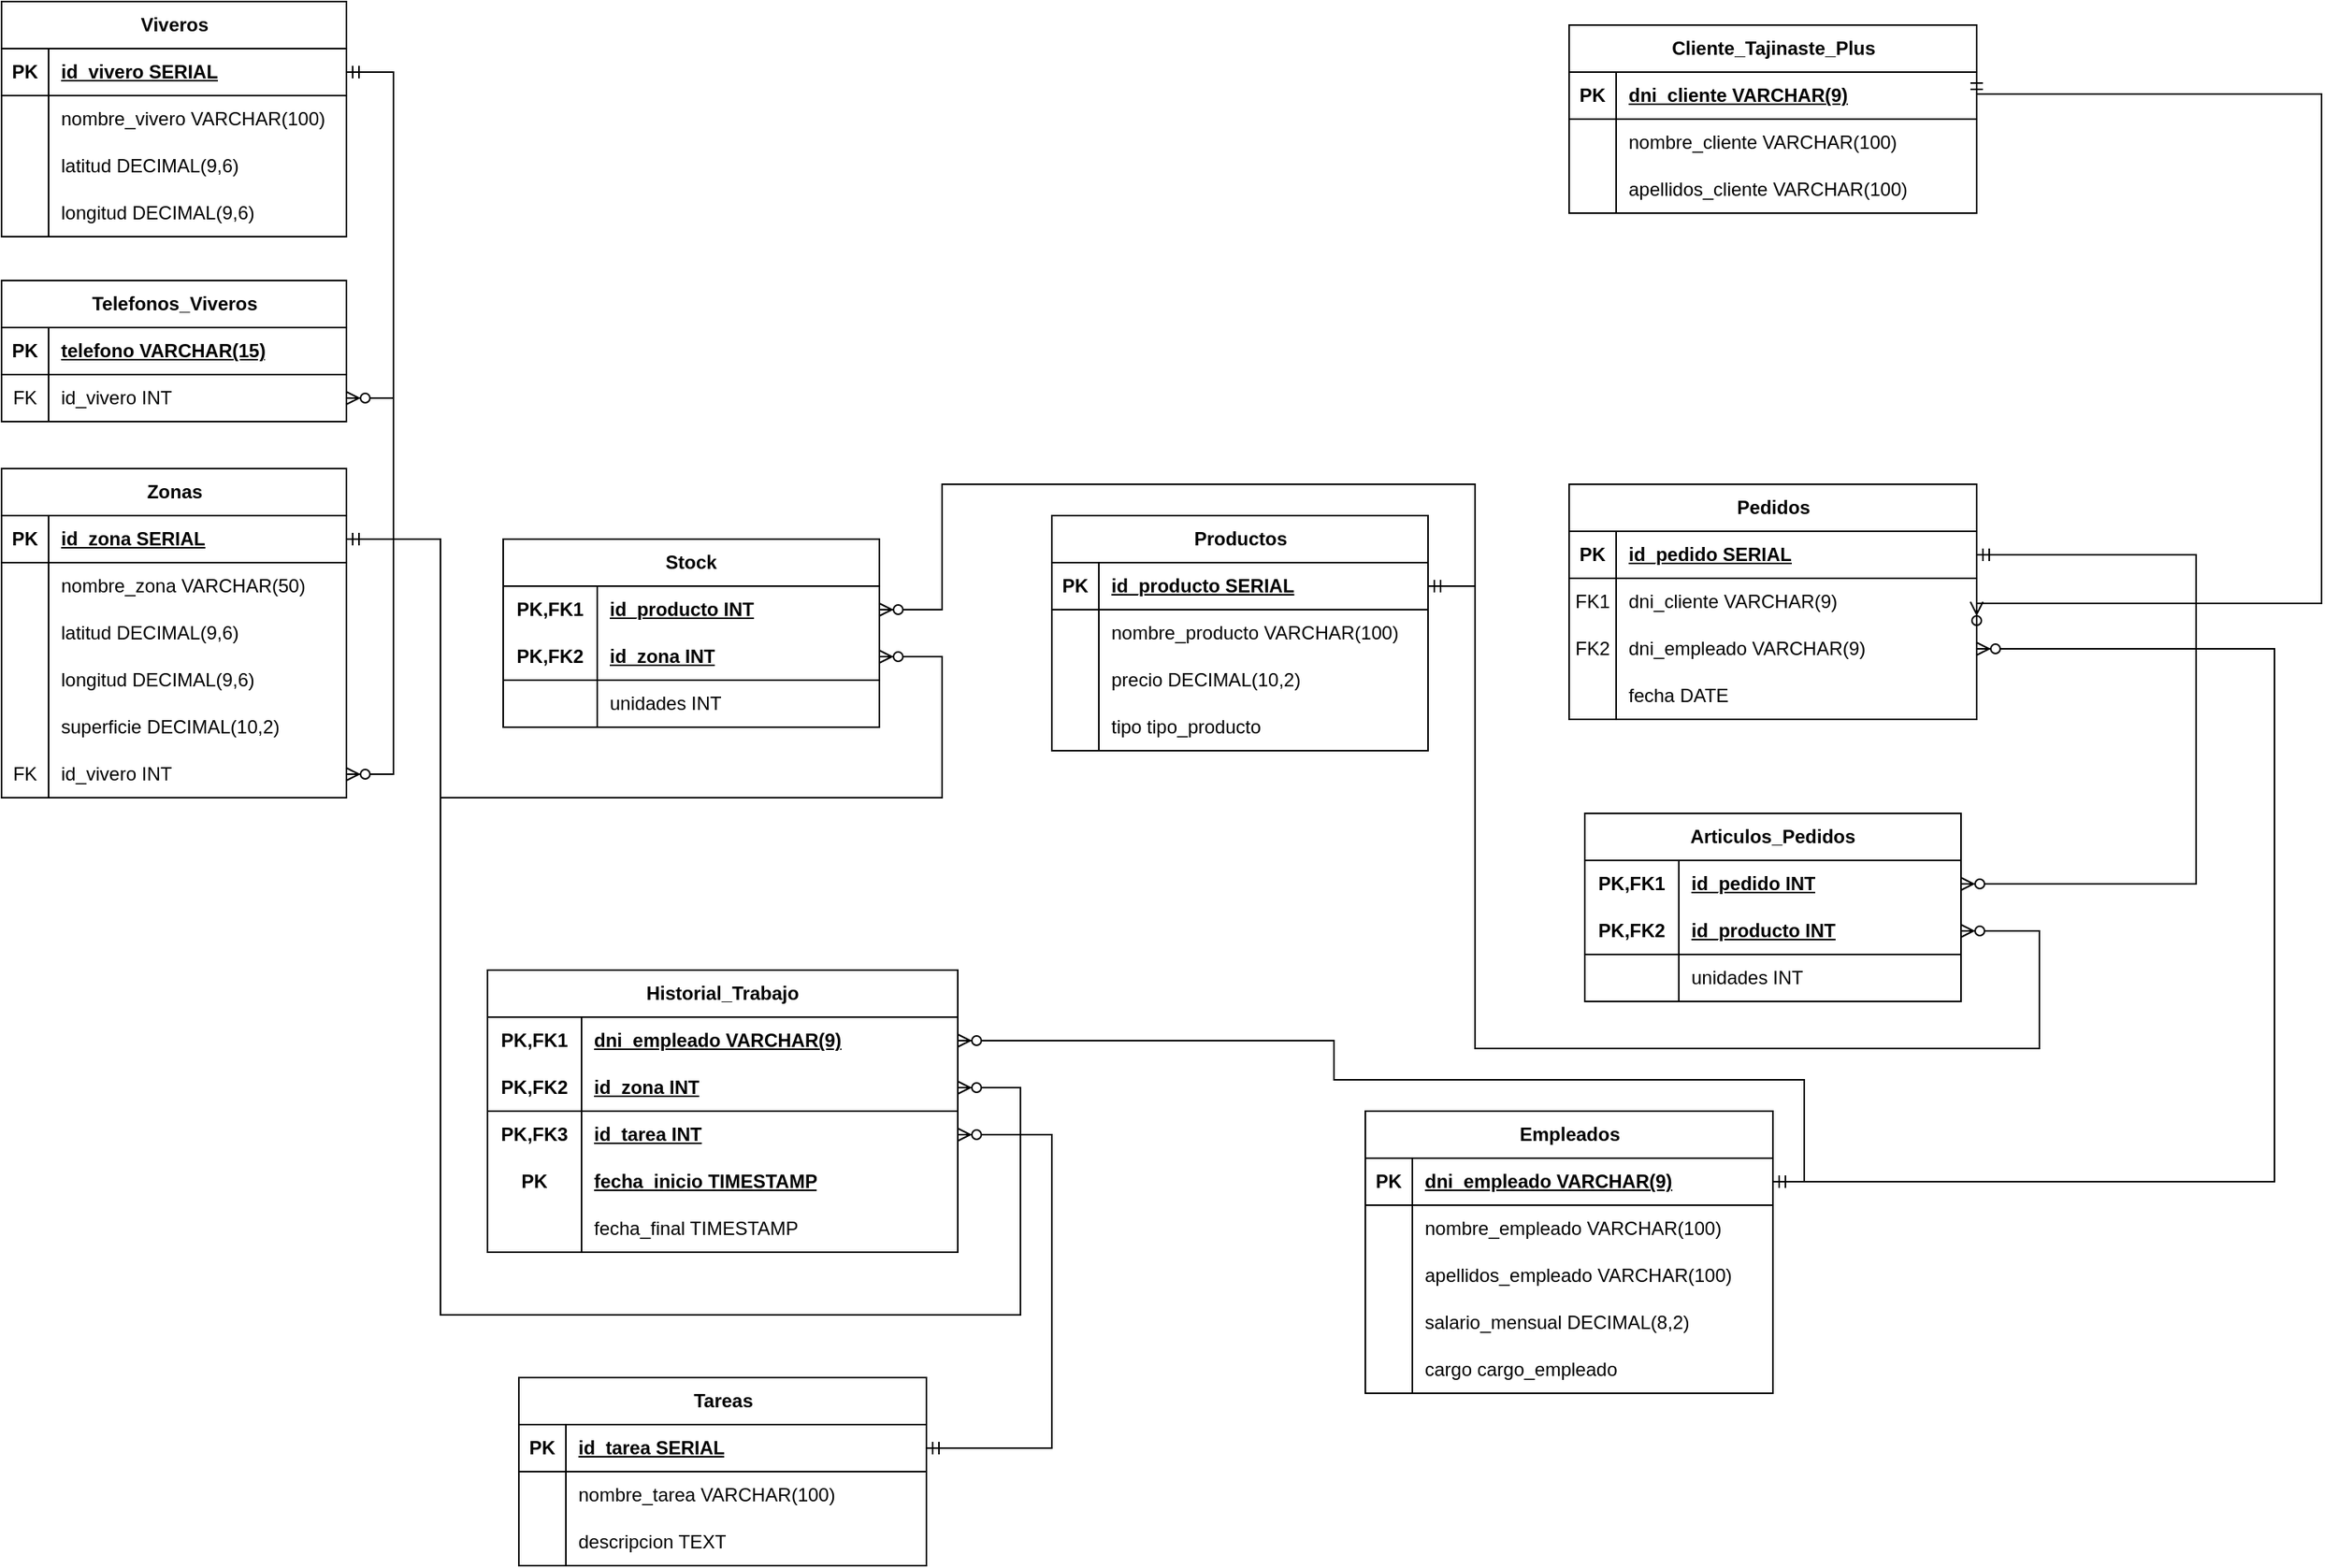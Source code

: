 <mxfile version="28.2.7">
  <diagram name="Página-1" id="zS-LnyCJ0_whnENrCDSi">
    <mxGraphModel grid="1" page="1" gridSize="10" guides="1" tooltips="1" connect="1" arrows="1" fold="1" pageScale="1" pageWidth="827" pageHeight="1169" math="0" shadow="0">
      <root>
        <mxCell id="0" />
        <mxCell id="1" parent="0" />
        <mxCell id="tOUHjwjQaw1BBxukbvF0-1" value="Viveros" style="shape=table;startSize=30;container=1;collapsible=1;childLayout=tableLayout;fixedRows=1;rowLines=0;fontStyle=1;align=center;resizeLast=1;html=1;" vertex="1" parent="1">
          <mxGeometry x="20" y="52" width="220" height="150" as="geometry" />
        </mxCell>
        <mxCell id="tOUHjwjQaw1BBxukbvF0-2" value="" style="shape=tableRow;horizontal=0;startSize=0;swimlaneHead=0;swimlaneBody=0;fillColor=none;collapsible=0;dropTarget=0;points=[[0,0.5],[1,0.5]];portConstraint=eastwest;top=0;left=0;right=0;bottom=1;" vertex="1" parent="tOUHjwjQaw1BBxukbvF0-1">
          <mxGeometry y="30" width="220" height="30" as="geometry" />
        </mxCell>
        <mxCell id="tOUHjwjQaw1BBxukbvF0-3" value="PK" style="shape=partialRectangle;connectable=0;fillColor=none;top=0;left=0;bottom=0;right=0;fontStyle=1;overflow=hidden;whiteSpace=wrap;html=1;" vertex="1" parent="tOUHjwjQaw1BBxukbvF0-2">
          <mxGeometry width="30" height="30" as="geometry">
            <mxRectangle width="30" height="30" as="alternateBounds" />
          </mxGeometry>
        </mxCell>
        <mxCell id="tOUHjwjQaw1BBxukbvF0-4" value="id_vivero&amp;nbsp;SERIAL" style="shape=partialRectangle;connectable=0;fillColor=none;top=0;left=0;bottom=0;right=0;align=left;spacingLeft=6;fontStyle=5;overflow=hidden;whiteSpace=wrap;html=1;" vertex="1" parent="tOUHjwjQaw1BBxukbvF0-2">
          <mxGeometry x="30" width="190" height="30" as="geometry">
            <mxRectangle width="190" height="30" as="alternateBounds" />
          </mxGeometry>
        </mxCell>
        <mxCell id="tOUHjwjQaw1BBxukbvF0-5" value="" style="shape=tableRow;horizontal=0;startSize=0;swimlaneHead=0;swimlaneBody=0;fillColor=none;collapsible=0;dropTarget=0;points=[[0,0.5],[1,0.5]];portConstraint=eastwest;top=0;left=0;right=0;bottom=0;" vertex="1" parent="tOUHjwjQaw1BBxukbvF0-1">
          <mxGeometry y="60" width="220" height="30" as="geometry" />
        </mxCell>
        <mxCell id="tOUHjwjQaw1BBxukbvF0-6" value="" style="shape=partialRectangle;connectable=0;fillColor=none;top=0;left=0;bottom=0;right=0;editable=1;overflow=hidden;whiteSpace=wrap;html=1;" vertex="1" parent="tOUHjwjQaw1BBxukbvF0-5">
          <mxGeometry width="30" height="30" as="geometry">
            <mxRectangle width="30" height="30" as="alternateBounds" />
          </mxGeometry>
        </mxCell>
        <mxCell id="tOUHjwjQaw1BBxukbvF0-7" value="nombre_vivero VARCHAR(100)" style="shape=partialRectangle;connectable=0;fillColor=none;top=0;left=0;bottom=0;right=0;align=left;spacingLeft=6;overflow=hidden;whiteSpace=wrap;html=1;" vertex="1" parent="tOUHjwjQaw1BBxukbvF0-5">
          <mxGeometry x="30" width="190" height="30" as="geometry">
            <mxRectangle width="190" height="30" as="alternateBounds" />
          </mxGeometry>
        </mxCell>
        <mxCell id="tOUHjwjQaw1BBxukbvF0-8" value="" style="shape=tableRow;horizontal=0;startSize=0;swimlaneHead=0;swimlaneBody=0;fillColor=none;collapsible=0;dropTarget=0;points=[[0,0.5],[1,0.5]];portConstraint=eastwest;top=0;left=0;right=0;bottom=0;" vertex="1" parent="tOUHjwjQaw1BBxukbvF0-1">
          <mxGeometry y="90" width="220" height="30" as="geometry" />
        </mxCell>
        <mxCell id="tOUHjwjQaw1BBxukbvF0-9" value="" style="shape=partialRectangle;connectable=0;fillColor=none;top=0;left=0;bottom=0;right=0;editable=1;overflow=hidden;whiteSpace=wrap;html=1;" vertex="1" parent="tOUHjwjQaw1BBxukbvF0-8">
          <mxGeometry width="30" height="30" as="geometry">
            <mxRectangle width="30" height="30" as="alternateBounds" />
          </mxGeometry>
        </mxCell>
        <mxCell id="tOUHjwjQaw1BBxukbvF0-10" value="latitud DECIMAL(9,6)" style="shape=partialRectangle;connectable=0;fillColor=none;top=0;left=0;bottom=0;right=0;align=left;spacingLeft=6;overflow=hidden;whiteSpace=wrap;html=1;" vertex="1" parent="tOUHjwjQaw1BBxukbvF0-8">
          <mxGeometry x="30" width="190" height="30" as="geometry">
            <mxRectangle width="190" height="30" as="alternateBounds" />
          </mxGeometry>
        </mxCell>
        <mxCell id="tOUHjwjQaw1BBxukbvF0-11" value="" style="shape=tableRow;horizontal=0;startSize=0;swimlaneHead=0;swimlaneBody=0;fillColor=none;collapsible=0;dropTarget=0;points=[[0,0.5],[1,0.5]];portConstraint=eastwest;top=0;left=0;right=0;bottom=0;" vertex="1" parent="tOUHjwjQaw1BBxukbvF0-1">
          <mxGeometry y="120" width="220" height="30" as="geometry" />
        </mxCell>
        <mxCell id="tOUHjwjQaw1BBxukbvF0-12" value="" style="shape=partialRectangle;connectable=0;fillColor=none;top=0;left=0;bottom=0;right=0;editable=1;overflow=hidden;whiteSpace=wrap;html=1;" vertex="1" parent="tOUHjwjQaw1BBxukbvF0-11">
          <mxGeometry width="30" height="30" as="geometry">
            <mxRectangle width="30" height="30" as="alternateBounds" />
          </mxGeometry>
        </mxCell>
        <mxCell id="tOUHjwjQaw1BBxukbvF0-13" value="longitud DECIMAL(9,6)" style="shape=partialRectangle;connectable=0;fillColor=none;top=0;left=0;bottom=0;right=0;align=left;spacingLeft=6;overflow=hidden;whiteSpace=wrap;html=1;" vertex="1" parent="tOUHjwjQaw1BBxukbvF0-11">
          <mxGeometry x="30" width="190" height="30" as="geometry">
            <mxRectangle width="190" height="30" as="alternateBounds" />
          </mxGeometry>
        </mxCell>
        <mxCell id="tOUHjwjQaw1BBxukbvF0-29" value="Telefonos_Viveros" style="shape=table;startSize=30;container=1;collapsible=1;childLayout=tableLayout;fixedRows=1;rowLines=0;fontStyle=1;align=center;resizeLast=1;html=1;" vertex="1" parent="1">
          <mxGeometry x="20" y="230" width="220" height="90" as="geometry" />
        </mxCell>
        <mxCell id="tOUHjwjQaw1BBxukbvF0-30" value="" style="shape=tableRow;horizontal=0;startSize=0;swimlaneHead=0;swimlaneBody=0;fillColor=none;collapsible=0;dropTarget=0;points=[[0,0.5],[1,0.5]];portConstraint=eastwest;top=0;left=0;right=0;bottom=1;" vertex="1" parent="tOUHjwjQaw1BBxukbvF0-29">
          <mxGeometry y="30" width="220" height="30" as="geometry" />
        </mxCell>
        <mxCell id="tOUHjwjQaw1BBxukbvF0-31" value="PK" style="shape=partialRectangle;connectable=0;fillColor=none;top=0;left=0;bottom=0;right=0;fontStyle=1;overflow=hidden;whiteSpace=wrap;html=1;" vertex="1" parent="tOUHjwjQaw1BBxukbvF0-30">
          <mxGeometry width="30" height="30" as="geometry">
            <mxRectangle width="30" height="30" as="alternateBounds" />
          </mxGeometry>
        </mxCell>
        <mxCell id="tOUHjwjQaw1BBxukbvF0-32" value="telefono VARCHAR(15)" style="shape=partialRectangle;connectable=0;fillColor=none;top=0;left=0;bottom=0;right=0;align=left;spacingLeft=6;fontStyle=5;overflow=hidden;whiteSpace=wrap;html=1;" vertex="1" parent="tOUHjwjQaw1BBxukbvF0-30">
          <mxGeometry x="30" width="190" height="30" as="geometry">
            <mxRectangle width="190" height="30" as="alternateBounds" />
          </mxGeometry>
        </mxCell>
        <mxCell id="tOUHjwjQaw1BBxukbvF0-33" value="" style="shape=tableRow;horizontal=0;startSize=0;swimlaneHead=0;swimlaneBody=0;fillColor=none;collapsible=0;dropTarget=0;points=[[0,0.5],[1,0.5]];portConstraint=eastwest;top=0;left=0;right=0;bottom=0;" vertex="1" parent="tOUHjwjQaw1BBxukbvF0-29">
          <mxGeometry y="60" width="220" height="30" as="geometry" />
        </mxCell>
        <mxCell id="tOUHjwjQaw1BBxukbvF0-34" value="FK" style="shape=partialRectangle;connectable=0;fillColor=none;top=0;left=0;bottom=0;right=0;editable=1;overflow=hidden;whiteSpace=wrap;html=1;" vertex="1" parent="tOUHjwjQaw1BBxukbvF0-33">
          <mxGeometry width="30" height="30" as="geometry">
            <mxRectangle width="30" height="30" as="alternateBounds" />
          </mxGeometry>
        </mxCell>
        <mxCell id="tOUHjwjQaw1BBxukbvF0-35" value="id_vivero INT" style="shape=partialRectangle;connectable=0;fillColor=none;top=0;left=0;bottom=0;right=0;align=left;spacingLeft=6;overflow=hidden;whiteSpace=wrap;html=1;" vertex="1" parent="tOUHjwjQaw1BBxukbvF0-33">
          <mxGeometry x="30" width="190" height="30" as="geometry">
            <mxRectangle width="190" height="30" as="alternateBounds" />
          </mxGeometry>
        </mxCell>
        <mxCell id="tOUHjwjQaw1BBxukbvF0-42" value="" style="edgeStyle=entityRelationEdgeStyle;fontSize=12;html=1;endArrow=ERzeroToMany;startArrow=ERmandOne;rounded=0;exitX=1;exitY=0.5;exitDx=0;exitDy=0;entryX=1;entryY=0.5;entryDx=0;entryDy=0;" edge="1" parent="1" source="tOUHjwjQaw1BBxukbvF0-2" target="tOUHjwjQaw1BBxukbvF0-33">
          <mxGeometry width="100" height="100" relative="1" as="geometry">
            <mxPoint x="280" y="170" as="sourcePoint" />
            <mxPoint x="490" y="350" as="targetPoint" />
          </mxGeometry>
        </mxCell>
        <mxCell id="tOUHjwjQaw1BBxukbvF0-43" value="Zonas" style="shape=table;startSize=30;container=1;collapsible=1;childLayout=tableLayout;fixedRows=1;rowLines=0;fontStyle=1;align=center;resizeLast=1;html=1;" vertex="1" parent="1">
          <mxGeometry x="20" y="350" width="220" height="210" as="geometry" />
        </mxCell>
        <mxCell id="tOUHjwjQaw1BBxukbvF0-44" value="" style="shape=tableRow;horizontal=0;startSize=0;swimlaneHead=0;swimlaneBody=0;fillColor=none;collapsible=0;dropTarget=0;points=[[0,0.5],[1,0.5]];portConstraint=eastwest;top=0;left=0;right=0;bottom=1;" vertex="1" parent="tOUHjwjQaw1BBxukbvF0-43">
          <mxGeometry y="30" width="220" height="30" as="geometry" />
        </mxCell>
        <mxCell id="tOUHjwjQaw1BBxukbvF0-45" value="PK" style="shape=partialRectangle;connectable=0;fillColor=none;top=0;left=0;bottom=0;right=0;fontStyle=1;overflow=hidden;whiteSpace=wrap;html=1;" vertex="1" parent="tOUHjwjQaw1BBxukbvF0-44">
          <mxGeometry width="30" height="30" as="geometry">
            <mxRectangle width="30" height="30" as="alternateBounds" />
          </mxGeometry>
        </mxCell>
        <mxCell id="tOUHjwjQaw1BBxukbvF0-46" value="id_zona SERIAL" style="shape=partialRectangle;connectable=0;fillColor=none;top=0;left=0;bottom=0;right=0;align=left;spacingLeft=6;fontStyle=5;overflow=hidden;whiteSpace=wrap;html=1;" vertex="1" parent="tOUHjwjQaw1BBxukbvF0-44">
          <mxGeometry x="30" width="190" height="30" as="geometry">
            <mxRectangle width="190" height="30" as="alternateBounds" />
          </mxGeometry>
        </mxCell>
        <mxCell id="tOUHjwjQaw1BBxukbvF0-47" value="" style="shape=tableRow;horizontal=0;startSize=0;swimlaneHead=0;swimlaneBody=0;fillColor=none;collapsible=0;dropTarget=0;points=[[0,0.5],[1,0.5]];portConstraint=eastwest;top=0;left=0;right=0;bottom=0;" vertex="1" parent="tOUHjwjQaw1BBxukbvF0-43">
          <mxGeometry y="60" width="220" height="30" as="geometry" />
        </mxCell>
        <mxCell id="tOUHjwjQaw1BBxukbvF0-48" value="" style="shape=partialRectangle;connectable=0;fillColor=none;top=0;left=0;bottom=0;right=0;editable=1;overflow=hidden;whiteSpace=wrap;html=1;" vertex="1" parent="tOUHjwjQaw1BBxukbvF0-47">
          <mxGeometry width="30" height="30" as="geometry">
            <mxRectangle width="30" height="30" as="alternateBounds" />
          </mxGeometry>
        </mxCell>
        <mxCell id="tOUHjwjQaw1BBxukbvF0-49" value="nombre_zona VARCHAR(50)" style="shape=partialRectangle;connectable=0;fillColor=none;top=0;left=0;bottom=0;right=0;align=left;spacingLeft=6;overflow=hidden;whiteSpace=wrap;html=1;" vertex="1" parent="tOUHjwjQaw1BBxukbvF0-47">
          <mxGeometry x="30" width="190" height="30" as="geometry">
            <mxRectangle width="190" height="30" as="alternateBounds" />
          </mxGeometry>
        </mxCell>
        <mxCell id="tOUHjwjQaw1BBxukbvF0-64" value="" style="shape=tableRow;horizontal=0;startSize=0;swimlaneHead=0;swimlaneBody=0;fillColor=none;collapsible=0;dropTarget=0;points=[[0,0.5],[1,0.5]];portConstraint=eastwest;top=0;left=0;right=0;bottom=0;" vertex="1" parent="tOUHjwjQaw1BBxukbvF0-43">
          <mxGeometry y="90" width="220" height="30" as="geometry" />
        </mxCell>
        <mxCell id="tOUHjwjQaw1BBxukbvF0-65" value="" style="shape=partialRectangle;connectable=0;fillColor=none;top=0;left=0;bottom=0;right=0;editable=1;overflow=hidden;whiteSpace=wrap;html=1;" vertex="1" parent="tOUHjwjQaw1BBxukbvF0-64">
          <mxGeometry width="30" height="30" as="geometry">
            <mxRectangle width="30" height="30" as="alternateBounds" />
          </mxGeometry>
        </mxCell>
        <mxCell id="tOUHjwjQaw1BBxukbvF0-66" value="latitud DECIMAL(9,6)" style="shape=partialRectangle;connectable=0;fillColor=none;top=0;left=0;bottom=0;right=0;align=left;spacingLeft=6;overflow=hidden;whiteSpace=wrap;html=1;" vertex="1" parent="tOUHjwjQaw1BBxukbvF0-64">
          <mxGeometry x="30" width="190" height="30" as="geometry">
            <mxRectangle width="190" height="30" as="alternateBounds" />
          </mxGeometry>
        </mxCell>
        <mxCell id="tOUHjwjQaw1BBxukbvF0-77" value="" style="shape=tableRow;horizontal=0;startSize=0;swimlaneHead=0;swimlaneBody=0;fillColor=none;collapsible=0;dropTarget=0;points=[[0,0.5],[1,0.5]];portConstraint=eastwest;top=0;left=0;right=0;bottom=0;" vertex="1" parent="tOUHjwjQaw1BBxukbvF0-43">
          <mxGeometry y="120" width="220" height="30" as="geometry" />
        </mxCell>
        <mxCell id="tOUHjwjQaw1BBxukbvF0-78" value="" style="shape=partialRectangle;connectable=0;fillColor=none;top=0;left=0;bottom=0;right=0;editable=1;overflow=hidden;whiteSpace=wrap;html=1;" vertex="1" parent="tOUHjwjQaw1BBxukbvF0-77">
          <mxGeometry width="30" height="30" as="geometry">
            <mxRectangle width="30" height="30" as="alternateBounds" />
          </mxGeometry>
        </mxCell>
        <mxCell id="tOUHjwjQaw1BBxukbvF0-79" value="longitud DECIMAL(9,6)" style="shape=partialRectangle;connectable=0;fillColor=none;top=0;left=0;bottom=0;right=0;align=left;spacingLeft=6;overflow=hidden;whiteSpace=wrap;html=1;" vertex="1" parent="tOUHjwjQaw1BBxukbvF0-77">
          <mxGeometry x="30" width="190" height="30" as="geometry">
            <mxRectangle width="190" height="30" as="alternateBounds" />
          </mxGeometry>
        </mxCell>
        <mxCell id="tOUHjwjQaw1BBxukbvF0-93" value="" style="shape=tableRow;horizontal=0;startSize=0;swimlaneHead=0;swimlaneBody=0;fillColor=none;collapsible=0;dropTarget=0;points=[[0,0.5],[1,0.5]];portConstraint=eastwest;top=0;left=0;right=0;bottom=0;" vertex="1" parent="tOUHjwjQaw1BBxukbvF0-43">
          <mxGeometry y="150" width="220" height="30" as="geometry" />
        </mxCell>
        <mxCell id="tOUHjwjQaw1BBxukbvF0-94" value="" style="shape=partialRectangle;connectable=0;fillColor=none;top=0;left=0;bottom=0;right=0;editable=1;overflow=hidden;whiteSpace=wrap;html=1;" vertex="1" parent="tOUHjwjQaw1BBxukbvF0-93">
          <mxGeometry width="30" height="30" as="geometry">
            <mxRectangle width="30" height="30" as="alternateBounds" />
          </mxGeometry>
        </mxCell>
        <mxCell id="tOUHjwjQaw1BBxukbvF0-95" value="superficie DECIMAL(10,2)" style="shape=partialRectangle;connectable=0;fillColor=none;top=0;left=0;bottom=0;right=0;align=left;spacingLeft=6;overflow=hidden;whiteSpace=wrap;html=1;" vertex="1" parent="tOUHjwjQaw1BBxukbvF0-93">
          <mxGeometry x="30" width="190" height="30" as="geometry">
            <mxRectangle width="190" height="30" as="alternateBounds" />
          </mxGeometry>
        </mxCell>
        <mxCell id="tOUHjwjQaw1BBxukbvF0-112" value="" style="shape=tableRow;horizontal=0;startSize=0;swimlaneHead=0;swimlaneBody=0;fillColor=none;collapsible=0;dropTarget=0;points=[[0,0.5],[1,0.5]];portConstraint=eastwest;top=0;left=0;right=0;bottom=0;" vertex="1" parent="tOUHjwjQaw1BBxukbvF0-43">
          <mxGeometry y="180" width="220" height="30" as="geometry" />
        </mxCell>
        <mxCell id="tOUHjwjQaw1BBxukbvF0-113" value="FK" style="shape=partialRectangle;connectable=0;fillColor=none;top=0;left=0;bottom=0;right=0;editable=1;overflow=hidden;whiteSpace=wrap;html=1;" vertex="1" parent="tOUHjwjQaw1BBxukbvF0-112">
          <mxGeometry width="30" height="30" as="geometry">
            <mxRectangle width="30" height="30" as="alternateBounds" />
          </mxGeometry>
        </mxCell>
        <mxCell id="tOUHjwjQaw1BBxukbvF0-114" value="id_vivero INT" style="shape=partialRectangle;connectable=0;fillColor=none;top=0;left=0;bottom=0;right=0;align=left;spacingLeft=6;overflow=hidden;whiteSpace=wrap;html=1;" vertex="1" parent="tOUHjwjQaw1BBxukbvF0-112">
          <mxGeometry x="30" width="190" height="30" as="geometry">
            <mxRectangle width="190" height="30" as="alternateBounds" />
          </mxGeometry>
        </mxCell>
        <mxCell id="tOUHjwjQaw1BBxukbvF0-118" value="" style="edgeStyle=entityRelationEdgeStyle;fontSize=12;html=1;endArrow=ERzeroToMany;startArrow=ERmandOne;rounded=0;exitX=1;exitY=0.5;exitDx=0;exitDy=0;entryX=1;entryY=0.5;entryDx=0;entryDy=0;" edge="1" parent="1" source="tOUHjwjQaw1BBxukbvF0-2" target="tOUHjwjQaw1BBxukbvF0-112">
          <mxGeometry width="100" height="100" relative="1" as="geometry">
            <mxPoint x="690" y="160" as="sourcePoint" />
            <mxPoint x="690" y="368" as="targetPoint" />
            <Array as="points">
              <mxPoint x="320" y="30" />
              <mxPoint x="440" y="40" />
              <mxPoint x="320" y="280" />
            </Array>
          </mxGeometry>
        </mxCell>
        <mxCell id="tOUHjwjQaw1BBxukbvF0-119" value="Productos" style="shape=table;startSize=30;container=1;collapsible=1;childLayout=tableLayout;fixedRows=1;rowLines=0;fontStyle=1;align=center;resizeLast=1;html=1;" vertex="1" parent="1">
          <mxGeometry x="690" y="380" width="240" height="150" as="geometry" />
        </mxCell>
        <mxCell id="tOUHjwjQaw1BBxukbvF0-120" value="" style="shape=tableRow;horizontal=0;startSize=0;swimlaneHead=0;swimlaneBody=0;fillColor=none;collapsible=0;dropTarget=0;points=[[0,0.5],[1,0.5]];portConstraint=eastwest;top=0;left=0;right=0;bottom=1;" vertex="1" parent="tOUHjwjQaw1BBxukbvF0-119">
          <mxGeometry y="30" width="240" height="30" as="geometry" />
        </mxCell>
        <mxCell id="tOUHjwjQaw1BBxukbvF0-121" value="PK" style="shape=partialRectangle;connectable=0;fillColor=none;top=0;left=0;bottom=0;right=0;fontStyle=1;overflow=hidden;whiteSpace=wrap;html=1;" vertex="1" parent="tOUHjwjQaw1BBxukbvF0-120">
          <mxGeometry width="30" height="30" as="geometry">
            <mxRectangle width="30" height="30" as="alternateBounds" />
          </mxGeometry>
        </mxCell>
        <mxCell id="tOUHjwjQaw1BBxukbvF0-122" value="id_producto SERIAL" style="shape=partialRectangle;connectable=0;fillColor=none;top=0;left=0;bottom=0;right=0;align=left;spacingLeft=6;fontStyle=5;overflow=hidden;whiteSpace=wrap;html=1;" vertex="1" parent="tOUHjwjQaw1BBxukbvF0-120">
          <mxGeometry x="30" width="210" height="30" as="geometry">
            <mxRectangle width="210" height="30" as="alternateBounds" />
          </mxGeometry>
        </mxCell>
        <mxCell id="tOUHjwjQaw1BBxukbvF0-123" value="" style="shape=tableRow;horizontal=0;startSize=0;swimlaneHead=0;swimlaneBody=0;fillColor=none;collapsible=0;dropTarget=0;points=[[0,0.5],[1,0.5]];portConstraint=eastwest;top=0;left=0;right=0;bottom=0;" vertex="1" parent="tOUHjwjQaw1BBxukbvF0-119">
          <mxGeometry y="60" width="240" height="30" as="geometry" />
        </mxCell>
        <mxCell id="tOUHjwjQaw1BBxukbvF0-124" value="" style="shape=partialRectangle;connectable=0;fillColor=none;top=0;left=0;bottom=0;right=0;editable=1;overflow=hidden;whiteSpace=wrap;html=1;" vertex="1" parent="tOUHjwjQaw1BBxukbvF0-123">
          <mxGeometry width="30" height="30" as="geometry">
            <mxRectangle width="30" height="30" as="alternateBounds" />
          </mxGeometry>
        </mxCell>
        <mxCell id="tOUHjwjQaw1BBxukbvF0-125" value="nombre_producto VARCHAR(100)" style="shape=partialRectangle;connectable=0;fillColor=none;top=0;left=0;bottom=0;right=0;align=left;spacingLeft=6;overflow=hidden;whiteSpace=wrap;html=1;" vertex="1" parent="tOUHjwjQaw1BBxukbvF0-123">
          <mxGeometry x="30" width="210" height="30" as="geometry">
            <mxRectangle width="210" height="30" as="alternateBounds" />
          </mxGeometry>
        </mxCell>
        <mxCell id="tOUHjwjQaw1BBxukbvF0-126" value="" style="shape=tableRow;horizontal=0;startSize=0;swimlaneHead=0;swimlaneBody=0;fillColor=none;collapsible=0;dropTarget=0;points=[[0,0.5],[1,0.5]];portConstraint=eastwest;top=0;left=0;right=0;bottom=0;" vertex="1" parent="tOUHjwjQaw1BBxukbvF0-119">
          <mxGeometry y="90" width="240" height="30" as="geometry" />
        </mxCell>
        <mxCell id="tOUHjwjQaw1BBxukbvF0-127" value="" style="shape=partialRectangle;connectable=0;fillColor=none;top=0;left=0;bottom=0;right=0;editable=1;overflow=hidden;whiteSpace=wrap;html=1;" vertex="1" parent="tOUHjwjQaw1BBxukbvF0-126">
          <mxGeometry width="30" height="30" as="geometry">
            <mxRectangle width="30" height="30" as="alternateBounds" />
          </mxGeometry>
        </mxCell>
        <mxCell id="tOUHjwjQaw1BBxukbvF0-128" value="precio DECIMAL(10,2)" style="shape=partialRectangle;connectable=0;fillColor=none;top=0;left=0;bottom=0;right=0;align=left;spacingLeft=6;overflow=hidden;whiteSpace=wrap;html=1;" vertex="1" parent="tOUHjwjQaw1BBxukbvF0-126">
          <mxGeometry x="30" width="210" height="30" as="geometry">
            <mxRectangle width="210" height="30" as="alternateBounds" />
          </mxGeometry>
        </mxCell>
        <mxCell id="tOUHjwjQaw1BBxukbvF0-129" value="" style="shape=tableRow;horizontal=0;startSize=0;swimlaneHead=0;swimlaneBody=0;fillColor=none;collapsible=0;dropTarget=0;points=[[0,0.5],[1,0.5]];portConstraint=eastwest;top=0;left=0;right=0;bottom=0;" vertex="1" parent="tOUHjwjQaw1BBxukbvF0-119">
          <mxGeometry y="120" width="240" height="30" as="geometry" />
        </mxCell>
        <mxCell id="tOUHjwjQaw1BBxukbvF0-130" value="" style="shape=partialRectangle;connectable=0;fillColor=none;top=0;left=0;bottom=0;right=0;editable=1;overflow=hidden;whiteSpace=wrap;html=1;" vertex="1" parent="tOUHjwjQaw1BBxukbvF0-129">
          <mxGeometry width="30" height="30" as="geometry">
            <mxRectangle width="30" height="30" as="alternateBounds" />
          </mxGeometry>
        </mxCell>
        <mxCell id="tOUHjwjQaw1BBxukbvF0-131" value="tipo tipo_producto" style="shape=partialRectangle;connectable=0;fillColor=none;top=0;left=0;bottom=0;right=0;align=left;spacingLeft=6;overflow=hidden;whiteSpace=wrap;html=1;" vertex="1" parent="tOUHjwjQaw1BBxukbvF0-129">
          <mxGeometry x="30" width="210" height="30" as="geometry">
            <mxRectangle width="210" height="30" as="alternateBounds" />
          </mxGeometry>
        </mxCell>
        <mxCell id="tOUHjwjQaw1BBxukbvF0-162" value="Stock" style="shape=table;startSize=30;container=1;collapsible=1;childLayout=tableLayout;fixedRows=1;rowLines=0;fontStyle=1;align=center;resizeLast=1;html=1;whiteSpace=wrap;" vertex="1" parent="1">
          <mxGeometry x="340" y="395" width="240" height="120" as="geometry" />
        </mxCell>
        <mxCell id="tOUHjwjQaw1BBxukbvF0-163" value="" style="shape=tableRow;horizontal=0;startSize=0;swimlaneHead=0;swimlaneBody=0;fillColor=none;collapsible=0;dropTarget=0;points=[[0,0.5],[1,0.5]];portConstraint=eastwest;top=0;left=0;right=0;bottom=0;html=1;" vertex="1" parent="tOUHjwjQaw1BBxukbvF0-162">
          <mxGeometry y="30" width="240" height="30" as="geometry" />
        </mxCell>
        <mxCell id="tOUHjwjQaw1BBxukbvF0-164" value="PK,FK1" style="shape=partialRectangle;connectable=0;fillColor=none;top=0;left=0;bottom=0;right=0;fontStyle=1;overflow=hidden;html=1;whiteSpace=wrap;" vertex="1" parent="tOUHjwjQaw1BBxukbvF0-163">
          <mxGeometry width="60" height="30" as="geometry">
            <mxRectangle width="60" height="30" as="alternateBounds" />
          </mxGeometry>
        </mxCell>
        <mxCell id="tOUHjwjQaw1BBxukbvF0-165" value="id_producto INT" style="shape=partialRectangle;connectable=0;fillColor=none;top=0;left=0;bottom=0;right=0;align=left;spacingLeft=6;fontStyle=5;overflow=hidden;html=1;whiteSpace=wrap;" vertex="1" parent="tOUHjwjQaw1BBxukbvF0-163">
          <mxGeometry x="60" width="180" height="30" as="geometry">
            <mxRectangle width="180" height="30" as="alternateBounds" />
          </mxGeometry>
        </mxCell>
        <mxCell id="tOUHjwjQaw1BBxukbvF0-166" value="" style="shape=tableRow;horizontal=0;startSize=0;swimlaneHead=0;swimlaneBody=0;fillColor=none;collapsible=0;dropTarget=0;points=[[0,0.5],[1,0.5]];portConstraint=eastwest;top=0;left=0;right=0;bottom=1;html=1;" vertex="1" parent="tOUHjwjQaw1BBxukbvF0-162">
          <mxGeometry y="60" width="240" height="30" as="geometry" />
        </mxCell>
        <mxCell id="tOUHjwjQaw1BBxukbvF0-167" value="PK,FK2" style="shape=partialRectangle;connectable=0;fillColor=none;top=0;left=0;bottom=0;right=0;fontStyle=1;overflow=hidden;html=1;whiteSpace=wrap;" vertex="1" parent="tOUHjwjQaw1BBxukbvF0-166">
          <mxGeometry width="60" height="30" as="geometry">
            <mxRectangle width="60" height="30" as="alternateBounds" />
          </mxGeometry>
        </mxCell>
        <mxCell id="tOUHjwjQaw1BBxukbvF0-168" value="id_zona INT" style="shape=partialRectangle;connectable=0;fillColor=none;top=0;left=0;bottom=0;right=0;align=left;spacingLeft=6;fontStyle=5;overflow=hidden;html=1;whiteSpace=wrap;" vertex="1" parent="tOUHjwjQaw1BBxukbvF0-166">
          <mxGeometry x="60" width="180" height="30" as="geometry">
            <mxRectangle width="180" height="30" as="alternateBounds" />
          </mxGeometry>
        </mxCell>
        <mxCell id="tOUHjwjQaw1BBxukbvF0-169" value="" style="shape=tableRow;horizontal=0;startSize=0;swimlaneHead=0;swimlaneBody=0;fillColor=none;collapsible=0;dropTarget=0;points=[[0,0.5],[1,0.5]];portConstraint=eastwest;top=0;left=0;right=0;bottom=0;html=1;" vertex="1" parent="tOUHjwjQaw1BBxukbvF0-162">
          <mxGeometry y="90" width="240" height="30" as="geometry" />
        </mxCell>
        <mxCell id="tOUHjwjQaw1BBxukbvF0-170" value="" style="shape=partialRectangle;connectable=0;fillColor=none;top=0;left=0;bottom=0;right=0;editable=1;overflow=hidden;html=1;whiteSpace=wrap;" vertex="1" parent="tOUHjwjQaw1BBxukbvF0-169">
          <mxGeometry width="60" height="30" as="geometry">
            <mxRectangle width="60" height="30" as="alternateBounds" />
          </mxGeometry>
        </mxCell>
        <mxCell id="tOUHjwjQaw1BBxukbvF0-171" value="unidades INT" style="shape=partialRectangle;connectable=0;fillColor=none;top=0;left=0;bottom=0;right=0;align=left;spacingLeft=6;overflow=hidden;html=1;whiteSpace=wrap;" vertex="1" parent="tOUHjwjQaw1BBxukbvF0-169">
          <mxGeometry x="60" width="180" height="30" as="geometry">
            <mxRectangle width="180" height="30" as="alternateBounds" />
          </mxGeometry>
        </mxCell>
        <mxCell id="tOUHjwjQaw1BBxukbvF0-176" value="" style="edgeStyle=orthogonalEdgeStyle;fontSize=12;html=1;endArrow=ERzeroToMany;startArrow=ERmandOne;rounded=0;exitX=1;exitY=0.5;exitDx=0;exitDy=0;entryX=1;entryY=0.5;entryDx=0;entryDy=0;elbow=vertical;" edge="1" parent="1" source="tOUHjwjQaw1BBxukbvF0-44" target="tOUHjwjQaw1BBxukbvF0-166">
          <mxGeometry width="100" height="100" relative="1" as="geometry">
            <mxPoint x="310" y="570" as="sourcePoint" />
            <mxPoint x="540" y="340" as="targetPoint" />
            <Array as="points">
              <mxPoint x="300" y="395" />
              <mxPoint x="300" y="560" />
              <mxPoint x="620" y="560" />
              <mxPoint x="620" y="470" />
            </Array>
          </mxGeometry>
        </mxCell>
        <mxCell id="tOUHjwjQaw1BBxukbvF0-177" value="" style="edgeStyle=orthogonalEdgeStyle;fontSize=12;html=1;endArrow=ERzeroToMany;startArrow=ERmandOne;rounded=0;exitX=1;exitY=0.5;exitDx=0;exitDy=0;entryX=1;entryY=0.5;entryDx=0;entryDy=0;elbow=vertical;" edge="1" parent="1" source="tOUHjwjQaw1BBxukbvF0-120" target="tOUHjwjQaw1BBxukbvF0-163">
          <mxGeometry width="100" height="100" relative="1" as="geometry">
            <mxPoint x="420" y="550" as="sourcePoint" />
            <mxPoint x="760" y="625" as="targetPoint" />
            <Array as="points">
              <mxPoint x="960" y="425" />
              <mxPoint x="960" y="360" />
              <mxPoint x="620" y="360" />
              <mxPoint x="620" y="440" />
            </Array>
          </mxGeometry>
        </mxCell>
        <mxCell id="tOUHjwjQaw1BBxukbvF0-179" value="Cliente_Tajinaste_Plus" style="shape=table;startSize=30;container=1;collapsible=1;childLayout=tableLayout;fixedRows=1;rowLines=0;fontStyle=1;align=center;resizeLast=1;html=1;" vertex="1" parent="1">
          <mxGeometry x="1020" y="67" width="260" height="120" as="geometry" />
        </mxCell>
        <mxCell id="tOUHjwjQaw1BBxukbvF0-180" value="" style="shape=tableRow;horizontal=0;startSize=0;swimlaneHead=0;swimlaneBody=0;fillColor=none;collapsible=0;dropTarget=0;points=[[0,0.5],[1,0.5]];portConstraint=eastwest;top=0;left=0;right=0;bottom=1;" vertex="1" parent="tOUHjwjQaw1BBxukbvF0-179">
          <mxGeometry y="30" width="260" height="30" as="geometry" />
        </mxCell>
        <mxCell id="tOUHjwjQaw1BBxukbvF0-181" value="PK" style="shape=partialRectangle;connectable=0;fillColor=none;top=0;left=0;bottom=0;right=0;fontStyle=1;overflow=hidden;whiteSpace=wrap;html=1;" vertex="1" parent="tOUHjwjQaw1BBxukbvF0-180">
          <mxGeometry width="30" height="30" as="geometry">
            <mxRectangle width="30" height="30" as="alternateBounds" />
          </mxGeometry>
        </mxCell>
        <mxCell id="tOUHjwjQaw1BBxukbvF0-182" value="dni_cliente VARCHAR(9)" style="shape=partialRectangle;connectable=0;fillColor=none;top=0;left=0;bottom=0;right=0;align=left;spacingLeft=6;fontStyle=5;overflow=hidden;whiteSpace=wrap;html=1;" vertex="1" parent="tOUHjwjQaw1BBxukbvF0-180">
          <mxGeometry x="30" width="230" height="30" as="geometry">
            <mxRectangle width="230" height="30" as="alternateBounds" />
          </mxGeometry>
        </mxCell>
        <mxCell id="tOUHjwjQaw1BBxukbvF0-183" value="" style="shape=tableRow;horizontal=0;startSize=0;swimlaneHead=0;swimlaneBody=0;fillColor=none;collapsible=0;dropTarget=0;points=[[0,0.5],[1,0.5]];portConstraint=eastwest;top=0;left=0;right=0;bottom=0;" vertex="1" parent="tOUHjwjQaw1BBxukbvF0-179">
          <mxGeometry y="60" width="260" height="30" as="geometry" />
        </mxCell>
        <mxCell id="tOUHjwjQaw1BBxukbvF0-184" value="" style="shape=partialRectangle;connectable=0;fillColor=none;top=0;left=0;bottom=0;right=0;editable=1;overflow=hidden;whiteSpace=wrap;html=1;" vertex="1" parent="tOUHjwjQaw1BBxukbvF0-183">
          <mxGeometry width="30" height="30" as="geometry">
            <mxRectangle width="30" height="30" as="alternateBounds" />
          </mxGeometry>
        </mxCell>
        <mxCell id="tOUHjwjQaw1BBxukbvF0-185" value="nombre_cliente VARCHAR(100)" style="shape=partialRectangle;connectable=0;fillColor=none;top=0;left=0;bottom=0;right=0;align=left;spacingLeft=6;overflow=hidden;whiteSpace=wrap;html=1;" vertex="1" parent="tOUHjwjQaw1BBxukbvF0-183">
          <mxGeometry x="30" width="230" height="30" as="geometry">
            <mxRectangle width="230" height="30" as="alternateBounds" />
          </mxGeometry>
        </mxCell>
        <mxCell id="tOUHjwjQaw1BBxukbvF0-186" value="" style="shape=tableRow;horizontal=0;startSize=0;swimlaneHead=0;swimlaneBody=0;fillColor=none;collapsible=0;dropTarget=0;points=[[0,0.5],[1,0.5]];portConstraint=eastwest;top=0;left=0;right=0;bottom=0;" vertex="1" parent="tOUHjwjQaw1BBxukbvF0-179">
          <mxGeometry y="90" width="260" height="30" as="geometry" />
        </mxCell>
        <mxCell id="tOUHjwjQaw1BBxukbvF0-187" value="" style="shape=partialRectangle;connectable=0;fillColor=none;top=0;left=0;bottom=0;right=0;editable=1;overflow=hidden;whiteSpace=wrap;html=1;" vertex="1" parent="tOUHjwjQaw1BBxukbvF0-186">
          <mxGeometry width="30" height="30" as="geometry">
            <mxRectangle width="30" height="30" as="alternateBounds" />
          </mxGeometry>
        </mxCell>
        <mxCell id="tOUHjwjQaw1BBxukbvF0-188" value="apellidos_cliente VARCHAR(100)" style="shape=partialRectangle;connectable=0;fillColor=none;top=0;left=0;bottom=0;right=0;align=left;spacingLeft=6;overflow=hidden;whiteSpace=wrap;html=1;" vertex="1" parent="tOUHjwjQaw1BBxukbvF0-186">
          <mxGeometry x="30" width="230" height="30" as="geometry">
            <mxRectangle width="230" height="30" as="alternateBounds" />
          </mxGeometry>
        </mxCell>
        <mxCell id="tOUHjwjQaw1BBxukbvF0-194" value="Empleados" style="shape=table;startSize=30;container=1;collapsible=1;childLayout=tableLayout;fixedRows=1;rowLines=0;fontStyle=1;align=center;resizeLast=1;html=1;" vertex="1" parent="1">
          <mxGeometry x="890" y="760" width="260" height="180" as="geometry" />
        </mxCell>
        <mxCell id="tOUHjwjQaw1BBxukbvF0-195" value="" style="shape=tableRow;horizontal=0;startSize=0;swimlaneHead=0;swimlaneBody=0;fillColor=none;collapsible=0;dropTarget=0;points=[[0,0.5],[1,0.5]];portConstraint=eastwest;top=0;left=0;right=0;bottom=1;" vertex="1" parent="tOUHjwjQaw1BBxukbvF0-194">
          <mxGeometry y="30" width="260" height="30" as="geometry" />
        </mxCell>
        <mxCell id="tOUHjwjQaw1BBxukbvF0-196" value="PK" style="shape=partialRectangle;connectable=0;fillColor=none;top=0;left=0;bottom=0;right=0;fontStyle=1;overflow=hidden;whiteSpace=wrap;html=1;" vertex="1" parent="tOUHjwjQaw1BBxukbvF0-195">
          <mxGeometry width="30" height="30" as="geometry">
            <mxRectangle width="30" height="30" as="alternateBounds" />
          </mxGeometry>
        </mxCell>
        <mxCell id="tOUHjwjQaw1BBxukbvF0-197" value="dni_empleado VARCHAR(9)" style="shape=partialRectangle;connectable=0;fillColor=none;top=0;left=0;bottom=0;right=0;align=left;spacingLeft=6;fontStyle=5;overflow=hidden;whiteSpace=wrap;html=1;" vertex="1" parent="tOUHjwjQaw1BBxukbvF0-195">
          <mxGeometry x="30" width="230" height="30" as="geometry">
            <mxRectangle width="230" height="30" as="alternateBounds" />
          </mxGeometry>
        </mxCell>
        <mxCell id="tOUHjwjQaw1BBxukbvF0-198" value="" style="shape=tableRow;horizontal=0;startSize=0;swimlaneHead=0;swimlaneBody=0;fillColor=none;collapsible=0;dropTarget=0;points=[[0,0.5],[1,0.5]];portConstraint=eastwest;top=0;left=0;right=0;bottom=0;" vertex="1" parent="tOUHjwjQaw1BBxukbvF0-194">
          <mxGeometry y="60" width="260" height="30" as="geometry" />
        </mxCell>
        <mxCell id="tOUHjwjQaw1BBxukbvF0-199" value="" style="shape=partialRectangle;connectable=0;fillColor=none;top=0;left=0;bottom=0;right=0;editable=1;overflow=hidden;whiteSpace=wrap;html=1;" vertex="1" parent="tOUHjwjQaw1BBxukbvF0-198">
          <mxGeometry width="30" height="30" as="geometry">
            <mxRectangle width="30" height="30" as="alternateBounds" />
          </mxGeometry>
        </mxCell>
        <mxCell id="tOUHjwjQaw1BBxukbvF0-200" value="nombre_empleado VARCHAR(100)" style="shape=partialRectangle;connectable=0;fillColor=none;top=0;left=0;bottom=0;right=0;align=left;spacingLeft=6;overflow=hidden;whiteSpace=wrap;html=1;" vertex="1" parent="tOUHjwjQaw1BBxukbvF0-198">
          <mxGeometry x="30" width="230" height="30" as="geometry">
            <mxRectangle width="230" height="30" as="alternateBounds" />
          </mxGeometry>
        </mxCell>
        <mxCell id="tOUHjwjQaw1BBxukbvF0-201" value="" style="shape=tableRow;horizontal=0;startSize=0;swimlaneHead=0;swimlaneBody=0;fillColor=none;collapsible=0;dropTarget=0;points=[[0,0.5],[1,0.5]];portConstraint=eastwest;top=0;left=0;right=0;bottom=0;" vertex="1" parent="tOUHjwjQaw1BBxukbvF0-194">
          <mxGeometry y="90" width="260" height="30" as="geometry" />
        </mxCell>
        <mxCell id="tOUHjwjQaw1BBxukbvF0-202" value="" style="shape=partialRectangle;connectable=0;fillColor=none;top=0;left=0;bottom=0;right=0;editable=1;overflow=hidden;whiteSpace=wrap;html=1;" vertex="1" parent="tOUHjwjQaw1BBxukbvF0-201">
          <mxGeometry width="30" height="30" as="geometry">
            <mxRectangle width="30" height="30" as="alternateBounds" />
          </mxGeometry>
        </mxCell>
        <mxCell id="tOUHjwjQaw1BBxukbvF0-203" value="apellidos_empleado VARCHAR(100)" style="shape=partialRectangle;connectable=0;fillColor=none;top=0;left=0;bottom=0;right=0;align=left;spacingLeft=6;overflow=hidden;whiteSpace=wrap;html=1;" vertex="1" parent="tOUHjwjQaw1BBxukbvF0-201">
          <mxGeometry x="30" width="230" height="30" as="geometry">
            <mxRectangle width="230" height="30" as="alternateBounds" />
          </mxGeometry>
        </mxCell>
        <mxCell id="tOUHjwjQaw1BBxukbvF0-204" value="" style="shape=tableRow;horizontal=0;startSize=0;swimlaneHead=0;swimlaneBody=0;fillColor=none;collapsible=0;dropTarget=0;points=[[0,0.5],[1,0.5]];portConstraint=eastwest;top=0;left=0;right=0;bottom=0;" vertex="1" parent="tOUHjwjQaw1BBxukbvF0-194">
          <mxGeometry y="120" width="260" height="30" as="geometry" />
        </mxCell>
        <mxCell id="tOUHjwjQaw1BBxukbvF0-205" value="" style="shape=partialRectangle;connectable=0;fillColor=none;top=0;left=0;bottom=0;right=0;editable=1;overflow=hidden;whiteSpace=wrap;html=1;" vertex="1" parent="tOUHjwjQaw1BBxukbvF0-204">
          <mxGeometry width="30" height="30" as="geometry">
            <mxRectangle width="30" height="30" as="alternateBounds" />
          </mxGeometry>
        </mxCell>
        <mxCell id="tOUHjwjQaw1BBxukbvF0-206" value="salario_mensual DECIMAL(8,2)" style="shape=partialRectangle;connectable=0;fillColor=none;top=0;left=0;bottom=0;right=0;align=left;spacingLeft=6;overflow=hidden;whiteSpace=wrap;html=1;" vertex="1" parent="tOUHjwjQaw1BBxukbvF0-204">
          <mxGeometry x="30" width="230" height="30" as="geometry">
            <mxRectangle width="230" height="30" as="alternateBounds" />
          </mxGeometry>
        </mxCell>
        <mxCell id="tOUHjwjQaw1BBxukbvF0-220" value="" style="shape=tableRow;horizontal=0;startSize=0;swimlaneHead=0;swimlaneBody=0;fillColor=none;collapsible=0;dropTarget=0;points=[[0,0.5],[1,0.5]];portConstraint=eastwest;top=0;left=0;right=0;bottom=0;" vertex="1" parent="tOUHjwjQaw1BBxukbvF0-194">
          <mxGeometry y="150" width="260" height="30" as="geometry" />
        </mxCell>
        <mxCell id="tOUHjwjQaw1BBxukbvF0-221" value="" style="shape=partialRectangle;connectable=0;fillColor=none;top=0;left=0;bottom=0;right=0;editable=1;overflow=hidden;whiteSpace=wrap;html=1;" vertex="1" parent="tOUHjwjQaw1BBxukbvF0-220">
          <mxGeometry width="30" height="30" as="geometry">
            <mxRectangle width="30" height="30" as="alternateBounds" />
          </mxGeometry>
        </mxCell>
        <mxCell id="tOUHjwjQaw1BBxukbvF0-222" value="cargo cargo_empleado" style="shape=partialRectangle;connectable=0;fillColor=none;top=0;left=0;bottom=0;right=0;align=left;spacingLeft=6;overflow=hidden;whiteSpace=wrap;html=1;" vertex="1" parent="tOUHjwjQaw1BBxukbvF0-220">
          <mxGeometry x="30" width="230" height="30" as="geometry">
            <mxRectangle width="230" height="30" as="alternateBounds" />
          </mxGeometry>
        </mxCell>
        <mxCell id="tOUHjwjQaw1BBxukbvF0-224" value="Tareas" style="shape=table;startSize=30;container=1;collapsible=1;childLayout=tableLayout;fixedRows=1;rowLines=0;fontStyle=1;align=center;resizeLast=1;html=1;" vertex="1" parent="1">
          <mxGeometry x="350" y="930" width="260" height="120" as="geometry" />
        </mxCell>
        <mxCell id="tOUHjwjQaw1BBxukbvF0-225" value="" style="shape=tableRow;horizontal=0;startSize=0;swimlaneHead=0;swimlaneBody=0;fillColor=none;collapsible=0;dropTarget=0;points=[[0,0.5],[1,0.5]];portConstraint=eastwest;top=0;left=0;right=0;bottom=1;" vertex="1" parent="tOUHjwjQaw1BBxukbvF0-224">
          <mxGeometry y="30" width="260" height="30" as="geometry" />
        </mxCell>
        <mxCell id="tOUHjwjQaw1BBxukbvF0-226" value="PK" style="shape=partialRectangle;connectable=0;fillColor=none;top=0;left=0;bottom=0;right=0;fontStyle=1;overflow=hidden;whiteSpace=wrap;html=1;" vertex="1" parent="tOUHjwjQaw1BBxukbvF0-225">
          <mxGeometry width="30" height="30" as="geometry">
            <mxRectangle width="30" height="30" as="alternateBounds" />
          </mxGeometry>
        </mxCell>
        <mxCell id="tOUHjwjQaw1BBxukbvF0-227" value="id_tarea SERIAL" style="shape=partialRectangle;connectable=0;fillColor=none;top=0;left=0;bottom=0;right=0;align=left;spacingLeft=6;fontStyle=5;overflow=hidden;whiteSpace=wrap;html=1;" vertex="1" parent="tOUHjwjQaw1BBxukbvF0-225">
          <mxGeometry x="30" width="230" height="30" as="geometry">
            <mxRectangle width="230" height="30" as="alternateBounds" />
          </mxGeometry>
        </mxCell>
        <mxCell id="tOUHjwjQaw1BBxukbvF0-228" value="" style="shape=tableRow;horizontal=0;startSize=0;swimlaneHead=0;swimlaneBody=0;fillColor=none;collapsible=0;dropTarget=0;points=[[0,0.5],[1,0.5]];portConstraint=eastwest;top=0;left=0;right=0;bottom=0;" vertex="1" parent="tOUHjwjQaw1BBxukbvF0-224">
          <mxGeometry y="60" width="260" height="30" as="geometry" />
        </mxCell>
        <mxCell id="tOUHjwjQaw1BBxukbvF0-229" value="" style="shape=partialRectangle;connectable=0;fillColor=none;top=0;left=0;bottom=0;right=0;editable=1;overflow=hidden;whiteSpace=wrap;html=1;" vertex="1" parent="tOUHjwjQaw1BBxukbvF0-228">
          <mxGeometry width="30" height="30" as="geometry">
            <mxRectangle width="30" height="30" as="alternateBounds" />
          </mxGeometry>
        </mxCell>
        <mxCell id="tOUHjwjQaw1BBxukbvF0-230" value="nombre_tarea VARCHAR(100)" style="shape=partialRectangle;connectable=0;fillColor=none;top=0;left=0;bottom=0;right=0;align=left;spacingLeft=6;overflow=hidden;whiteSpace=wrap;html=1;" vertex="1" parent="tOUHjwjQaw1BBxukbvF0-228">
          <mxGeometry x="30" width="230" height="30" as="geometry">
            <mxRectangle width="230" height="30" as="alternateBounds" />
          </mxGeometry>
        </mxCell>
        <mxCell id="tOUHjwjQaw1BBxukbvF0-231" value="" style="shape=tableRow;horizontal=0;startSize=0;swimlaneHead=0;swimlaneBody=0;fillColor=none;collapsible=0;dropTarget=0;points=[[0,0.5],[1,0.5]];portConstraint=eastwest;top=0;left=0;right=0;bottom=0;" vertex="1" parent="tOUHjwjQaw1BBxukbvF0-224">
          <mxGeometry y="90" width="260" height="30" as="geometry" />
        </mxCell>
        <mxCell id="tOUHjwjQaw1BBxukbvF0-232" value="" style="shape=partialRectangle;connectable=0;fillColor=none;top=0;left=0;bottom=0;right=0;editable=1;overflow=hidden;whiteSpace=wrap;html=1;" vertex="1" parent="tOUHjwjQaw1BBxukbvF0-231">
          <mxGeometry width="30" height="30" as="geometry">
            <mxRectangle width="30" height="30" as="alternateBounds" />
          </mxGeometry>
        </mxCell>
        <mxCell id="tOUHjwjQaw1BBxukbvF0-233" value="descripcion TEXT" style="shape=partialRectangle;connectable=0;fillColor=none;top=0;left=0;bottom=0;right=0;align=left;spacingLeft=6;overflow=hidden;whiteSpace=wrap;html=1;" vertex="1" parent="tOUHjwjQaw1BBxukbvF0-231">
          <mxGeometry x="30" width="230" height="30" as="geometry">
            <mxRectangle width="230" height="30" as="alternateBounds" />
          </mxGeometry>
        </mxCell>
        <mxCell id="tOUHjwjQaw1BBxukbvF0-252" value="" style="edgeStyle=orthogonalEdgeStyle;fontSize=12;html=1;endArrow=ERzeroToMany;startArrow=ERmandOne;rounded=0;exitX=1;exitY=0.5;exitDx=0;exitDy=0;entryX=1;entryY=0.5;entryDx=0;entryDy=0;elbow=vertical;" edge="1" parent="1" source="tOUHjwjQaw1BBxukbvF0-180" target="tOUHjwjQaw1BBxukbvF0-240">
          <mxGeometry width="100" height="100" relative="1" as="geometry">
            <mxPoint x="1190" y="95" as="sourcePoint" />
            <mxPoint x="840" y="110" as="targetPoint" />
            <Array as="points">
              <mxPoint x="1500" y="111" />
              <mxPoint x="1500" y="436" />
            </Array>
          </mxGeometry>
        </mxCell>
        <mxCell id="tOUHjwjQaw1BBxukbvF0-253" value="" style="edgeStyle=orthogonalEdgeStyle;fontSize=12;html=1;endArrow=ERzeroToMany;startArrow=ERmandOne;rounded=0;entryX=1;entryY=0.5;entryDx=0;entryDy=0;elbow=vertical;exitX=1;exitY=0.5;exitDx=0;exitDy=0;" edge="1" parent="1" source="tOUHjwjQaw1BBxukbvF0-195" target="tOUHjwjQaw1BBxukbvF0-243">
          <mxGeometry width="100" height="100" relative="1" as="geometry">
            <mxPoint x="1710" y="440" as="sourcePoint" />
            <mxPoint x="2250" y="220" as="targetPoint" />
            <Array as="points">
              <mxPoint x="1470" y="805" />
              <mxPoint x="1470" y="465" />
            </Array>
          </mxGeometry>
        </mxCell>
        <mxCell id="tOUHjwjQaw1BBxukbvF0-271" value="Articulos_Pedidos" style="shape=table;startSize=30;container=1;collapsible=1;childLayout=tableLayout;fixedRows=1;rowLines=0;fontStyle=1;align=center;resizeLast=1;html=1;whiteSpace=wrap;" vertex="1" parent="1">
          <mxGeometry x="1030" y="570" width="240" height="120" as="geometry" />
        </mxCell>
        <mxCell id="tOUHjwjQaw1BBxukbvF0-272" value="" style="shape=tableRow;horizontal=0;startSize=0;swimlaneHead=0;swimlaneBody=0;fillColor=none;collapsible=0;dropTarget=0;points=[[0,0.5],[1,0.5]];portConstraint=eastwest;top=0;left=0;right=0;bottom=0;html=1;" vertex="1" parent="tOUHjwjQaw1BBxukbvF0-271">
          <mxGeometry y="30" width="240" height="30" as="geometry" />
        </mxCell>
        <mxCell id="tOUHjwjQaw1BBxukbvF0-273" value="PK,FK1" style="shape=partialRectangle;connectable=0;fillColor=none;top=0;left=0;bottom=0;right=0;fontStyle=1;overflow=hidden;html=1;whiteSpace=wrap;" vertex="1" parent="tOUHjwjQaw1BBxukbvF0-272">
          <mxGeometry width="60" height="30" as="geometry">
            <mxRectangle width="60" height="30" as="alternateBounds" />
          </mxGeometry>
        </mxCell>
        <mxCell id="tOUHjwjQaw1BBxukbvF0-274" value="id_pedido INT" style="shape=partialRectangle;connectable=0;fillColor=none;top=0;left=0;bottom=0;right=0;align=left;spacingLeft=6;fontStyle=5;overflow=hidden;html=1;whiteSpace=wrap;" vertex="1" parent="tOUHjwjQaw1BBxukbvF0-272">
          <mxGeometry x="60" width="180" height="30" as="geometry">
            <mxRectangle width="180" height="30" as="alternateBounds" />
          </mxGeometry>
        </mxCell>
        <mxCell id="tOUHjwjQaw1BBxukbvF0-275" value="" style="shape=tableRow;horizontal=0;startSize=0;swimlaneHead=0;swimlaneBody=0;fillColor=none;collapsible=0;dropTarget=0;points=[[0,0.5],[1,0.5]];portConstraint=eastwest;top=0;left=0;right=0;bottom=1;html=1;" vertex="1" parent="tOUHjwjQaw1BBxukbvF0-271">
          <mxGeometry y="60" width="240" height="30" as="geometry" />
        </mxCell>
        <mxCell id="tOUHjwjQaw1BBxukbvF0-276" value="PK,FK2" style="shape=partialRectangle;connectable=0;fillColor=none;top=0;left=0;bottom=0;right=0;fontStyle=1;overflow=hidden;html=1;whiteSpace=wrap;" vertex="1" parent="tOUHjwjQaw1BBxukbvF0-275">
          <mxGeometry width="60" height="30" as="geometry">
            <mxRectangle width="60" height="30" as="alternateBounds" />
          </mxGeometry>
        </mxCell>
        <mxCell id="tOUHjwjQaw1BBxukbvF0-277" value="id_producto INT" style="shape=partialRectangle;connectable=0;fillColor=none;top=0;left=0;bottom=0;right=0;align=left;spacingLeft=6;fontStyle=5;overflow=hidden;html=1;whiteSpace=wrap;" vertex="1" parent="tOUHjwjQaw1BBxukbvF0-275">
          <mxGeometry x="60" width="180" height="30" as="geometry">
            <mxRectangle width="180" height="30" as="alternateBounds" />
          </mxGeometry>
        </mxCell>
        <mxCell id="tOUHjwjQaw1BBxukbvF0-278" value="" style="shape=tableRow;horizontal=0;startSize=0;swimlaneHead=0;swimlaneBody=0;fillColor=none;collapsible=0;dropTarget=0;points=[[0,0.5],[1,0.5]];portConstraint=eastwest;top=0;left=0;right=0;bottom=0;html=1;" vertex="1" parent="tOUHjwjQaw1BBxukbvF0-271">
          <mxGeometry y="90" width="240" height="30" as="geometry" />
        </mxCell>
        <mxCell id="tOUHjwjQaw1BBxukbvF0-279" value="" style="shape=partialRectangle;connectable=0;fillColor=none;top=0;left=0;bottom=0;right=0;editable=1;overflow=hidden;html=1;whiteSpace=wrap;" vertex="1" parent="tOUHjwjQaw1BBxukbvF0-278">
          <mxGeometry width="60" height="30" as="geometry">
            <mxRectangle width="60" height="30" as="alternateBounds" />
          </mxGeometry>
        </mxCell>
        <mxCell id="tOUHjwjQaw1BBxukbvF0-280" value="unidades INT" style="shape=partialRectangle;connectable=0;fillColor=none;top=0;left=0;bottom=0;right=0;align=left;spacingLeft=6;overflow=hidden;html=1;whiteSpace=wrap;" vertex="1" parent="tOUHjwjQaw1BBxukbvF0-278">
          <mxGeometry x="60" width="180" height="30" as="geometry">
            <mxRectangle width="180" height="30" as="alternateBounds" />
          </mxGeometry>
        </mxCell>
        <mxCell id="tOUHjwjQaw1BBxukbvF0-281" value="" style="edgeStyle=orthogonalEdgeStyle;fontSize=12;html=1;endArrow=ERzeroToMany;startArrow=ERmandOne;rounded=0;entryX=1;entryY=0.5;entryDx=0;entryDy=0;elbow=vertical;exitX=1;exitY=0.5;exitDx=0;exitDy=0;" edge="1" parent="1" source="tOUHjwjQaw1BBxukbvF0-237" target="tOUHjwjQaw1BBxukbvF0-272">
          <mxGeometry width="100" height="100" relative="1" as="geometry">
            <mxPoint x="1620" y="785" as="sourcePoint" />
            <mxPoint x="1970" y="815" as="targetPoint" />
            <Array as="points">
              <mxPoint x="1420" y="405" />
              <mxPoint x="1420" y="615" />
            </Array>
          </mxGeometry>
        </mxCell>
        <mxCell id="tOUHjwjQaw1BBxukbvF0-282" value="" style="edgeStyle=orthogonalEdgeStyle;fontSize=12;html=1;endArrow=ERzeroToMany;startArrow=ERmandOne;rounded=0;entryX=1;entryY=0.5;entryDx=0;entryDy=0;elbow=vertical;exitX=1;exitY=0.5;exitDx=0;exitDy=0;" edge="1" parent="1" source="tOUHjwjQaw1BBxukbvF0-120" target="tOUHjwjQaw1BBxukbvF0-275">
          <mxGeometry width="100" height="100" relative="1" as="geometry">
            <mxPoint x="980" y="400" as="sourcePoint" />
            <mxPoint x="1650" y="690" as="targetPoint" />
            <Array as="points">
              <mxPoint x="960" y="425" />
              <mxPoint x="960" y="720" />
              <mxPoint x="1320" y="720" />
              <mxPoint x="1320" y="645" />
            </Array>
          </mxGeometry>
        </mxCell>
        <mxCell id="tOUHjwjQaw1BBxukbvF0-313" value="Historial_Trabajo" style="shape=table;startSize=30;container=1;collapsible=1;childLayout=tableLayout;fixedRows=1;rowLines=0;fontStyle=1;align=center;resizeLast=1;html=1;whiteSpace=wrap;" vertex="1" parent="1">
          <mxGeometry x="330" y="670" width="300" height="180" as="geometry" />
        </mxCell>
        <mxCell id="tOUHjwjQaw1BBxukbvF0-314" value="" style="shape=tableRow;horizontal=0;startSize=0;swimlaneHead=0;swimlaneBody=0;fillColor=none;collapsible=0;dropTarget=0;points=[[0,0.5],[1,0.5]];portConstraint=eastwest;top=0;left=0;right=0;bottom=0;html=1;" vertex="1" parent="tOUHjwjQaw1BBxukbvF0-313">
          <mxGeometry y="30" width="300" height="30" as="geometry" />
        </mxCell>
        <mxCell id="tOUHjwjQaw1BBxukbvF0-315" value="PK,FK1" style="shape=partialRectangle;connectable=0;fillColor=none;top=0;left=0;bottom=0;right=0;fontStyle=1;overflow=hidden;html=1;whiteSpace=wrap;" vertex="1" parent="tOUHjwjQaw1BBxukbvF0-314">
          <mxGeometry width="60" height="30" as="geometry">
            <mxRectangle width="60" height="30" as="alternateBounds" />
          </mxGeometry>
        </mxCell>
        <mxCell id="tOUHjwjQaw1BBxukbvF0-316" value="dni_empleado VARCHAR(9)" style="shape=partialRectangle;connectable=0;fillColor=none;top=0;left=0;bottom=0;right=0;align=left;spacingLeft=6;fontStyle=5;overflow=hidden;html=1;whiteSpace=wrap;" vertex="1" parent="tOUHjwjQaw1BBxukbvF0-314">
          <mxGeometry x="60" width="240" height="30" as="geometry">
            <mxRectangle width="240" height="30" as="alternateBounds" />
          </mxGeometry>
        </mxCell>
        <mxCell id="tOUHjwjQaw1BBxukbvF0-317" value="" style="shape=tableRow;horizontal=0;startSize=0;swimlaneHead=0;swimlaneBody=0;fillColor=none;collapsible=0;dropTarget=0;points=[[0,0.5],[1,0.5]];portConstraint=eastwest;top=0;left=0;right=0;bottom=1;html=1;" vertex="1" parent="tOUHjwjQaw1BBxukbvF0-313">
          <mxGeometry y="60" width="300" height="30" as="geometry" />
        </mxCell>
        <mxCell id="tOUHjwjQaw1BBxukbvF0-318" value="PK,FK2" style="shape=partialRectangle;connectable=0;fillColor=none;top=0;left=0;bottom=0;right=0;fontStyle=1;overflow=hidden;html=1;whiteSpace=wrap;" vertex="1" parent="tOUHjwjQaw1BBxukbvF0-317">
          <mxGeometry width="60" height="30" as="geometry">
            <mxRectangle width="60" height="30" as="alternateBounds" />
          </mxGeometry>
        </mxCell>
        <mxCell id="tOUHjwjQaw1BBxukbvF0-319" value="id_zona INT" style="shape=partialRectangle;connectable=0;fillColor=none;top=0;left=0;bottom=0;right=0;align=left;spacingLeft=6;fontStyle=5;overflow=hidden;html=1;whiteSpace=wrap;" vertex="1" parent="tOUHjwjQaw1BBxukbvF0-317">
          <mxGeometry x="60" width="240" height="30" as="geometry">
            <mxRectangle width="240" height="30" as="alternateBounds" />
          </mxGeometry>
        </mxCell>
        <mxCell id="tOUHjwjQaw1BBxukbvF0-320" value="" style="shape=tableRow;horizontal=0;startSize=0;swimlaneHead=0;swimlaneBody=0;fillColor=none;collapsible=0;dropTarget=0;points=[[0,0.5],[1,0.5]];portConstraint=eastwest;top=0;left=0;right=0;bottom=0;html=1;fontStyle=3" vertex="1" parent="tOUHjwjQaw1BBxukbvF0-313">
          <mxGeometry y="90" width="300" height="30" as="geometry" />
        </mxCell>
        <mxCell id="tOUHjwjQaw1BBxukbvF0-321" value="&lt;b&gt;PK,FK3&lt;/b&gt;" style="shape=partialRectangle;connectable=0;fillColor=none;top=0;left=0;bottom=0;right=0;editable=1;overflow=hidden;html=1;whiteSpace=wrap;" vertex="1" parent="tOUHjwjQaw1BBxukbvF0-320">
          <mxGeometry width="60" height="30" as="geometry">
            <mxRectangle width="60" height="30" as="alternateBounds" />
          </mxGeometry>
        </mxCell>
        <mxCell id="tOUHjwjQaw1BBxukbvF0-322" value="&lt;b&gt;&lt;u&gt;id_tarea INT&lt;/u&gt;&lt;/b&gt;" style="shape=partialRectangle;connectable=0;fillColor=none;top=0;left=0;bottom=0;right=0;align=left;spacingLeft=6;overflow=hidden;html=1;whiteSpace=wrap;" vertex="1" parent="tOUHjwjQaw1BBxukbvF0-320">
          <mxGeometry x="60" width="240" height="30" as="geometry">
            <mxRectangle width="240" height="30" as="alternateBounds" />
          </mxGeometry>
        </mxCell>
        <mxCell id="tOUHjwjQaw1BBxukbvF0-323" value="" style="shape=tableRow;horizontal=0;startSize=0;swimlaneHead=0;swimlaneBody=0;fillColor=none;collapsible=0;dropTarget=0;points=[[0,0.5],[1,0.5]];portConstraint=eastwest;top=0;left=0;right=0;bottom=0;html=1;" vertex="1" parent="tOUHjwjQaw1BBxukbvF0-313">
          <mxGeometry y="120" width="300" height="30" as="geometry" />
        </mxCell>
        <mxCell id="tOUHjwjQaw1BBxukbvF0-324" value="&lt;b&gt;PK&lt;/b&gt;" style="shape=partialRectangle;connectable=0;fillColor=none;top=0;left=0;bottom=0;right=0;editable=1;overflow=hidden;html=1;whiteSpace=wrap;" vertex="1" parent="tOUHjwjQaw1BBxukbvF0-323">
          <mxGeometry width="60" height="30" as="geometry">
            <mxRectangle width="60" height="30" as="alternateBounds" />
          </mxGeometry>
        </mxCell>
        <mxCell id="tOUHjwjQaw1BBxukbvF0-325" value="&lt;b&gt;&lt;u&gt;fecha_inicio TIMESTAMP&lt;/u&gt;&lt;/b&gt;" style="shape=partialRectangle;connectable=0;fillColor=none;top=0;left=0;bottom=0;right=0;align=left;spacingLeft=6;overflow=hidden;html=1;whiteSpace=wrap;" vertex="1" parent="tOUHjwjQaw1BBxukbvF0-323">
          <mxGeometry x="60" width="240" height="30" as="geometry">
            <mxRectangle width="240" height="30" as="alternateBounds" />
          </mxGeometry>
        </mxCell>
        <mxCell id="tOUHjwjQaw1BBxukbvF0-332" value="" style="shape=tableRow;horizontal=0;startSize=0;swimlaneHead=0;swimlaneBody=0;fillColor=none;collapsible=0;dropTarget=0;points=[[0,0.5],[1,0.5]];portConstraint=eastwest;top=0;left=0;right=0;bottom=0;html=1;" vertex="1" parent="tOUHjwjQaw1BBxukbvF0-313">
          <mxGeometry y="150" width="300" height="30" as="geometry" />
        </mxCell>
        <mxCell id="tOUHjwjQaw1BBxukbvF0-333" value="" style="shape=partialRectangle;connectable=0;fillColor=none;top=0;left=0;bottom=0;right=0;editable=1;overflow=hidden;html=1;whiteSpace=wrap;" vertex="1" parent="tOUHjwjQaw1BBxukbvF0-332">
          <mxGeometry width="60" height="30" as="geometry">
            <mxRectangle width="60" height="30" as="alternateBounds" />
          </mxGeometry>
        </mxCell>
        <mxCell id="tOUHjwjQaw1BBxukbvF0-334" value="fecha_final TIMESTAMP" style="shape=partialRectangle;connectable=0;fillColor=none;top=0;left=0;bottom=0;right=0;align=left;spacingLeft=6;overflow=hidden;html=1;whiteSpace=wrap;" vertex="1" parent="tOUHjwjQaw1BBxukbvF0-332">
          <mxGeometry x="60" width="240" height="30" as="geometry">
            <mxRectangle width="240" height="30" as="alternateBounds" />
          </mxGeometry>
        </mxCell>
        <mxCell id="tOUHjwjQaw1BBxukbvF0-336" value="" style="edgeStyle=orthogonalEdgeStyle;fontSize=12;html=1;endArrow=ERzeroToMany;startArrow=ERmandOne;rounded=0;exitX=1;exitY=0.5;exitDx=0;exitDy=0;entryX=1;entryY=0.5;entryDx=0;entryDy=0;" edge="1" parent="1" source="tOUHjwjQaw1BBxukbvF0-195" target="tOUHjwjQaw1BBxukbvF0-314">
          <mxGeometry width="100" height="100" relative="1" as="geometry">
            <mxPoint x="1390" y="620" as="sourcePoint" />
            <mxPoint x="1780" y="700" as="targetPoint" />
            <Array as="points">
              <mxPoint x="1170" y="805" />
              <mxPoint x="1170" y="740" />
              <mxPoint x="870" y="740" />
              <mxPoint x="870" y="715" />
            </Array>
          </mxGeometry>
        </mxCell>
        <mxCell id="tOUHjwjQaw1BBxukbvF0-337" value="" style="edgeStyle=orthogonalEdgeStyle;fontSize=12;html=1;endArrow=ERzeroToMany;startArrow=ERmandOne;rounded=0;entryX=1;entryY=0.5;entryDx=0;entryDy=0;exitX=1;exitY=0.5;exitDx=0;exitDy=0;" edge="1" parent="1" source="tOUHjwjQaw1BBxukbvF0-44" target="tOUHjwjQaw1BBxukbvF0-317">
          <mxGeometry width="100" height="100" relative="1" as="geometry">
            <mxPoint x="232.857" y="360" as="sourcePoint" />
            <mxPoint x="2390" y="930" as="targetPoint" />
            <Array as="points">
              <mxPoint x="300" y="395" />
              <mxPoint x="300" y="890" />
              <mxPoint x="670" y="890" />
              <mxPoint x="670" y="745" />
            </Array>
          </mxGeometry>
        </mxCell>
        <mxCell id="tOUHjwjQaw1BBxukbvF0-338" value="" style="edgeStyle=orthogonalEdgeStyle;fontSize=12;html=1;endArrow=ERzeroToMany;startArrow=ERmandOne;rounded=0;exitX=1;exitY=0.5;exitDx=0;exitDy=0;entryX=1;entryY=0.5;entryDx=0;entryDy=0;" edge="1" parent="1" source="tOUHjwjQaw1BBxukbvF0-225" target="tOUHjwjQaw1BBxukbvF0-320">
          <mxGeometry width="100" height="100" relative="1" as="geometry">
            <mxPoint x="1880" y="610" as="sourcePoint" />
            <mxPoint x="2390" y="1170" as="targetPoint" />
            <Array as="points">
              <mxPoint x="690" y="975" />
              <mxPoint x="690" y="775" />
            </Array>
          </mxGeometry>
        </mxCell>
        <mxCell id="tOUHjwjQaw1BBxukbvF0-236" value="Pedidos" style="shape=table;startSize=30;container=1;collapsible=1;childLayout=tableLayout;fixedRows=1;rowLines=0;fontStyle=1;align=center;resizeLast=1;html=1;" vertex="1" parent="1">
          <mxGeometry x="1020" y="360" width="260" height="150" as="geometry" />
        </mxCell>
        <mxCell id="tOUHjwjQaw1BBxukbvF0-237" value="" style="shape=tableRow;horizontal=0;startSize=0;swimlaneHead=0;swimlaneBody=0;fillColor=none;collapsible=0;dropTarget=0;points=[[0,0.5],[1,0.5]];portConstraint=eastwest;top=0;left=0;right=0;bottom=1;" vertex="1" parent="tOUHjwjQaw1BBxukbvF0-236">
          <mxGeometry y="30" width="260" height="30" as="geometry" />
        </mxCell>
        <mxCell id="tOUHjwjQaw1BBxukbvF0-238" value="PK" style="shape=partialRectangle;connectable=0;fillColor=none;top=0;left=0;bottom=0;right=0;fontStyle=1;overflow=hidden;whiteSpace=wrap;html=1;" vertex="1" parent="tOUHjwjQaw1BBxukbvF0-237">
          <mxGeometry width="30" height="30" as="geometry">
            <mxRectangle width="30" height="30" as="alternateBounds" />
          </mxGeometry>
        </mxCell>
        <mxCell id="tOUHjwjQaw1BBxukbvF0-239" value="id_pedido SERIAL" style="shape=partialRectangle;connectable=0;fillColor=none;top=0;left=0;bottom=0;right=0;align=left;spacingLeft=6;fontStyle=5;overflow=hidden;whiteSpace=wrap;html=1;" vertex="1" parent="tOUHjwjQaw1BBxukbvF0-237">
          <mxGeometry x="30" width="230" height="30" as="geometry">
            <mxRectangle width="230" height="30" as="alternateBounds" />
          </mxGeometry>
        </mxCell>
        <mxCell id="tOUHjwjQaw1BBxukbvF0-240" value="" style="shape=tableRow;horizontal=0;startSize=0;swimlaneHead=0;swimlaneBody=0;fillColor=none;collapsible=0;dropTarget=0;points=[[0,0.5],[1,0.5]];portConstraint=eastwest;top=0;left=0;right=0;bottom=0;" vertex="1" parent="tOUHjwjQaw1BBxukbvF0-236">
          <mxGeometry y="60" width="260" height="30" as="geometry" />
        </mxCell>
        <mxCell id="tOUHjwjQaw1BBxukbvF0-241" value="FK1" style="shape=partialRectangle;connectable=0;fillColor=none;top=0;left=0;bottom=0;right=0;editable=1;overflow=hidden;whiteSpace=wrap;html=1;" vertex="1" parent="tOUHjwjQaw1BBxukbvF0-240">
          <mxGeometry width="30" height="30" as="geometry">
            <mxRectangle width="30" height="30" as="alternateBounds" />
          </mxGeometry>
        </mxCell>
        <mxCell id="tOUHjwjQaw1BBxukbvF0-242" value="dni_cliente VARCHAR(9)" style="shape=partialRectangle;connectable=0;fillColor=none;top=0;left=0;bottom=0;right=0;align=left;spacingLeft=6;overflow=hidden;whiteSpace=wrap;html=1;" vertex="1" parent="tOUHjwjQaw1BBxukbvF0-240">
          <mxGeometry x="30" width="230" height="30" as="geometry">
            <mxRectangle width="230" height="30" as="alternateBounds" />
          </mxGeometry>
        </mxCell>
        <mxCell id="tOUHjwjQaw1BBxukbvF0-243" value="" style="shape=tableRow;horizontal=0;startSize=0;swimlaneHead=0;swimlaneBody=0;fillColor=none;collapsible=0;dropTarget=0;points=[[0,0.5],[1,0.5]];portConstraint=eastwest;top=0;left=0;right=0;bottom=0;" vertex="1" parent="tOUHjwjQaw1BBxukbvF0-236">
          <mxGeometry y="90" width="260" height="30" as="geometry" />
        </mxCell>
        <mxCell id="tOUHjwjQaw1BBxukbvF0-244" value="FK2" style="shape=partialRectangle;connectable=0;fillColor=none;top=0;left=0;bottom=0;right=0;editable=1;overflow=hidden;whiteSpace=wrap;html=1;" vertex="1" parent="tOUHjwjQaw1BBxukbvF0-243">
          <mxGeometry width="30" height="30" as="geometry">
            <mxRectangle width="30" height="30" as="alternateBounds" />
          </mxGeometry>
        </mxCell>
        <mxCell id="tOUHjwjQaw1BBxukbvF0-245" value="dni_empleado VARCHAR(9)" style="shape=partialRectangle;connectable=0;fillColor=none;top=0;left=0;bottom=0;right=0;align=left;spacingLeft=6;overflow=hidden;whiteSpace=wrap;html=1;" vertex="1" parent="tOUHjwjQaw1BBxukbvF0-243">
          <mxGeometry x="30" width="230" height="30" as="geometry">
            <mxRectangle width="230" height="30" as="alternateBounds" />
          </mxGeometry>
        </mxCell>
        <mxCell id="tOUHjwjQaw1BBxukbvF0-246" value="" style="shape=tableRow;horizontal=0;startSize=0;swimlaneHead=0;swimlaneBody=0;fillColor=none;collapsible=0;dropTarget=0;points=[[0,0.5],[1,0.5]];portConstraint=eastwest;top=0;left=0;right=0;bottom=0;" vertex="1" parent="tOUHjwjQaw1BBxukbvF0-236">
          <mxGeometry y="120" width="260" height="30" as="geometry" />
        </mxCell>
        <mxCell id="tOUHjwjQaw1BBxukbvF0-247" value="" style="shape=partialRectangle;connectable=0;fillColor=none;top=0;left=0;bottom=0;right=0;editable=1;overflow=hidden;whiteSpace=wrap;html=1;" vertex="1" parent="tOUHjwjQaw1BBxukbvF0-246">
          <mxGeometry width="30" height="30" as="geometry">
            <mxRectangle width="30" height="30" as="alternateBounds" />
          </mxGeometry>
        </mxCell>
        <mxCell id="tOUHjwjQaw1BBxukbvF0-248" value="fecha DATE" style="shape=partialRectangle;connectable=0;fillColor=none;top=0;left=0;bottom=0;right=0;align=left;spacingLeft=6;overflow=hidden;whiteSpace=wrap;html=1;" vertex="1" parent="tOUHjwjQaw1BBxukbvF0-246">
          <mxGeometry x="30" width="230" height="30" as="geometry">
            <mxRectangle width="230" height="30" as="alternateBounds" />
          </mxGeometry>
        </mxCell>
      </root>
    </mxGraphModel>
  </diagram>
</mxfile>
